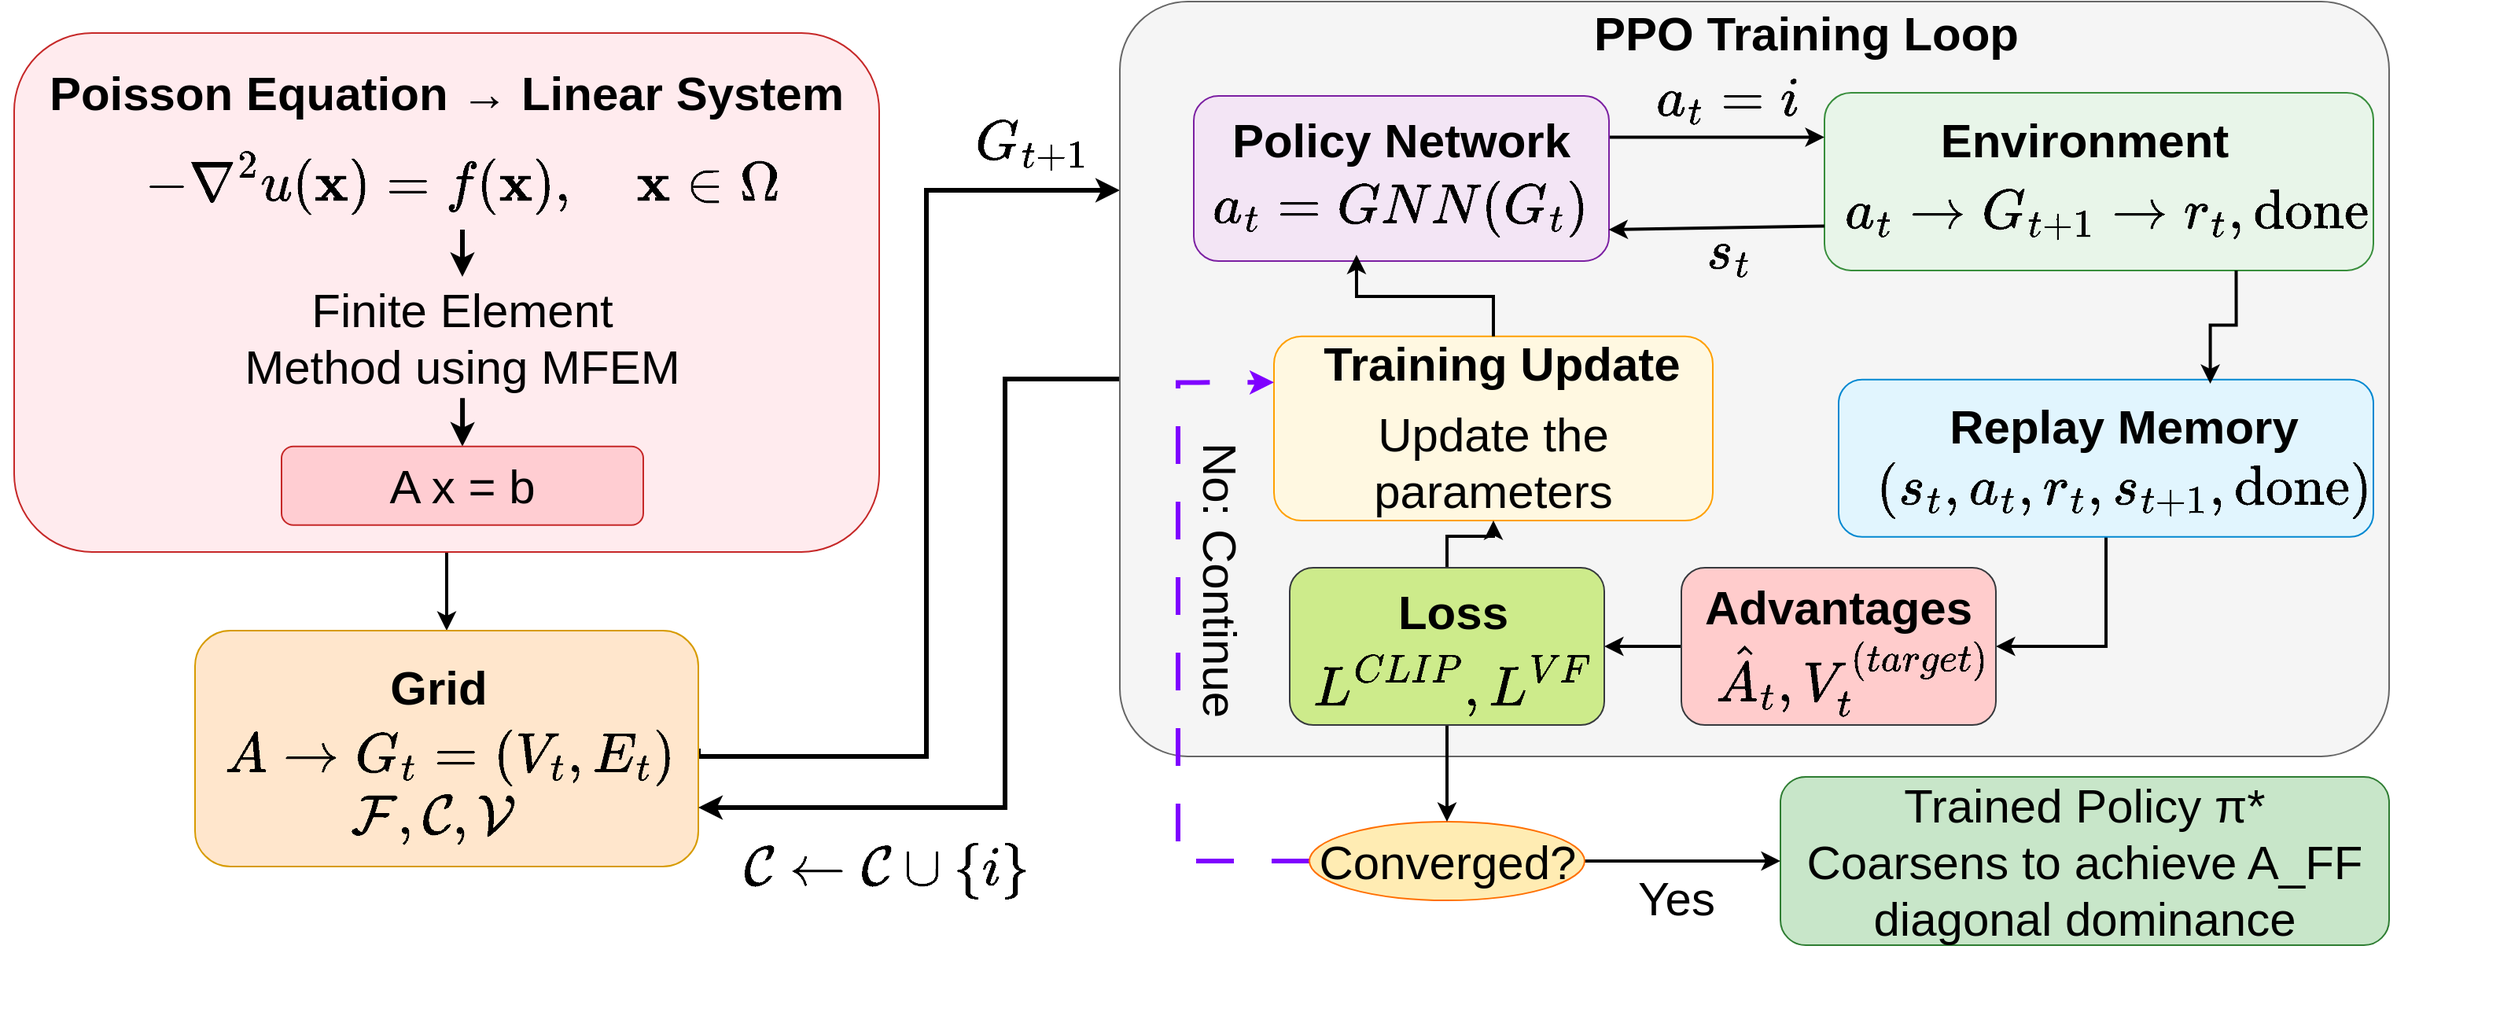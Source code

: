<mxfile version="28.0.7">
  <diagram name="Page-1" id="h0d4ksvBFhW0azYrWCu7">
    <mxGraphModel dx="808" dy="945" grid="1" gridSize="10" guides="1" tooltips="1" connect="1" arrows="1" fold="1" page="1" pageScale="1" pageWidth="850" pageHeight="1100" math="1" shadow="0">
      <root>
        <mxCell id="0" />
        <mxCell id="1" parent="0" />
        <mxCell id="kZOxa4oMpen5Zl6N6VFC-30" style="edgeStyle=orthogonalEdgeStyle;rounded=0;orthogonalLoop=1;jettySize=auto;html=1;exitX=0.5;exitY=1;exitDx=0;exitDy=0;entryX=0.5;entryY=0;entryDx=0;entryDy=0;strokeWidth=2;fontSize=30;" parent="1" source="kZOxa4oMpen5Zl6N6VFC-2" target="kZOxa4oMpen5Zl6N6VFC-26" edge="1">
          <mxGeometry relative="1" as="geometry" />
        </mxCell>
        <mxCell id="kZOxa4oMpen5Zl6N6VFC-2" value="" style="rounded=1;whiteSpace=wrap;html=1;fillColor=#ffebee;strokeColor=#c62828;strokeWidth=1;fontSize=30;" parent="1" vertex="1">
          <mxGeometry x="1450" y="40" width="550" height="330" as="geometry" />
        </mxCell>
        <mxCell id="kZOxa4oMpen5Zl6N6VFC-3" value="Poisson Equation → Linear System" style="text;html=1;strokeColor=none;fillColor=none;align=center;verticalAlign=middle;whiteSpace=wrap;rounded=0;fontSize=30;fontStyle=1" parent="1" vertex="1">
          <mxGeometry x="1441.25" y="63" width="568" height="30" as="geometry" />
        </mxCell>
        <mxCell id="W8yTyardiGkAN3yoenl7-4" style="edgeStyle=orthogonalEdgeStyle;rounded=0;orthogonalLoop=1;jettySize=auto;html=1;exitX=0.5;exitY=1;exitDx=0;exitDy=0;entryX=0.5;entryY=0;entryDx=0;entryDy=0;strokeWidth=3;" edge="1" parent="1" source="kZOxa4oMpen5Zl6N6VFC-4" target="kZOxa4oMpen5Zl6N6VFC-6">
          <mxGeometry relative="1" as="geometry" />
        </mxCell>
        <mxCell id="kZOxa4oMpen5Zl6N6VFC-4" value="$$&lt;br&gt;-\nabla^2 u(\mathbf{x}) = f(\mathbf{x}), &lt;br&gt;\quad \mathbf{x} \in \Omega&lt;br&gt;$$" style="text;html=1;strokeColor=none;fillColor=none;align=center;verticalAlign=middle;whiteSpace=wrap;rounded=0;fontSize=30;" parent="1" vertex="1">
          <mxGeometry x="1518" y="105" width="434" height="60" as="geometry" />
        </mxCell>
        <mxCell id="W8yTyardiGkAN3yoenl7-3" value="" style="edgeStyle=orthogonalEdgeStyle;rounded=0;orthogonalLoop=1;jettySize=auto;html=1;strokeWidth=3;" edge="1" parent="1" source="kZOxa4oMpen5Zl6N6VFC-6" target="kZOxa4oMpen5Zl6N6VFC-8">
          <mxGeometry relative="1" as="geometry" />
        </mxCell>
        <mxCell id="kZOxa4oMpen5Zl6N6VFC-6" value="Finite Element Method using MFEM" style="text;html=1;strokeColor=none;fillColor=none;align=center;verticalAlign=middle;whiteSpace=wrap;rounded=0;fontSize=30;" parent="1" vertex="1">
          <mxGeometry x="1594.25" y="195" width="281.5" height="77.12" as="geometry" />
        </mxCell>
        <mxCell id="kZOxa4oMpen5Zl6N6VFC-8" value="A x = b" style="rounded=1;whiteSpace=wrap;html=1;fillColor=#ffcdd2;strokeColor=#c62828;fontSize=30;" parent="1" vertex="1">
          <mxGeometry x="1620" y="302.88" width="230" height="50" as="geometry" />
        </mxCell>
        <mxCell id="W8yTyardiGkAN3yoenl7-6" style="edgeStyle=orthogonalEdgeStyle;rounded=0;orthogonalLoop=1;jettySize=auto;html=1;exitX=1;exitY=0.5;exitDx=0;exitDy=0;entryX=0;entryY=0.25;entryDx=0;entryDy=0;strokeWidth=3;" edge="1" parent="1" source="kZOxa4oMpen5Zl6N6VFC-26" target="kZOxa4oMpen5Zl6N6VFC-37">
          <mxGeometry relative="1" as="geometry">
            <Array as="points">
              <mxPoint x="2030" y="500" />
              <mxPoint x="2030" y="140" />
            </Array>
          </mxGeometry>
        </mxCell>
        <mxCell id="kZOxa4oMpen5Zl6N6VFC-26" value="" style="rounded=1;whiteSpace=wrap;html=1;fillColor=#ffe6cc;strokeColor=#d79b00;strokeWidth=1;fontSize=30;" parent="1" vertex="1">
          <mxGeometry x="1565" y="420" width="320" height="150" as="geometry" />
        </mxCell>
        <mxCell id="kZOxa4oMpen5Zl6N6VFC-27" value="Grid" style="text;html=1;strokeColor=none;fillColor=none;align=center;verticalAlign=middle;whiteSpace=wrap;rounded=0;fontSize=30;fontStyle=1" parent="1" vertex="1">
          <mxGeometry x="1674.5" y="441" width="90" height="30" as="geometry" />
        </mxCell>
        <mxCell id="kZOxa4oMpen5Zl6N6VFC-28" value="$$A \rightarrow G_t=(V_t,E_t)$$" style="text;html=1;align=center;verticalAlign=middle;whiteSpace=wrap;rounded=0;fontSize=30;" parent="1" vertex="1">
          <mxGeometry x="1634.75" y="485" width="183.5" height="30" as="geometry" />
        </mxCell>
        <mxCell id="kZOxa4oMpen5Zl6N6VFC-29" value="$$\mathcal{F},\mathcal{C},\mathcal{V}$$" style="text;html=1;align=center;verticalAlign=middle;whiteSpace=wrap;rounded=0;fontSize=30;" parent="1" vertex="1">
          <mxGeometry x="1686" y="524" width="60" height="30" as="geometry" />
        </mxCell>
        <mxCell id="W8yTyardiGkAN3yoenl7-7" style="edgeStyle=orthogonalEdgeStyle;rounded=0;orthogonalLoop=1;jettySize=auto;html=1;exitX=0;exitY=0.5;exitDx=0;exitDy=0;entryX=1;entryY=0.75;entryDx=0;entryDy=0;strokeWidth=3;" edge="1" parent="1" source="kZOxa4oMpen5Zl6N6VFC-37" target="kZOxa4oMpen5Zl6N6VFC-26">
          <mxGeometry relative="1" as="geometry">
            <Array as="points">
              <mxPoint x="2080" y="260" />
              <mxPoint x="2080" y="533" />
            </Array>
          </mxGeometry>
        </mxCell>
        <mxCell id="kZOxa4oMpen5Zl6N6VFC-37" value="" style="rounded=1;whiteSpace=wrap;html=1;fillColor=#f5f5f5;strokeColor=#666666;strokeWidth=1;arcSize=9;fontColor=#333333;fillStyle=auto;fontSize=30;" parent="1" vertex="1">
          <mxGeometry x="2153" y="20" width="807" height="480" as="geometry" />
        </mxCell>
        <mxCell id="kZOxa4oMpen5Zl6N6VFC-38" value="PPO Training Loop" style="text;html=1;align=center;verticalAlign=middle;whiteSpace=wrap;rounded=0;fontSize=30;fontStyle=1" parent="1" vertex="1">
          <mxGeometry x="2409" y="25" width="361" height="30" as="geometry" />
        </mxCell>
        <mxCell id="kZOxa4oMpen5Zl6N6VFC-40" value="" style="rounded=1;whiteSpace=wrap;html=1;fillColor=#e8f5e9;strokeColor=#388e3c;strokeWidth=1;fontSize=30;" parent="1" vertex="1">
          <mxGeometry x="2601" y="78" width="349" height="113" as="geometry" />
        </mxCell>
        <mxCell id="kZOxa4oMpen5Zl6N6VFC-41" value="Environment" style="text;html=1;strokeColor=none;fillColor=none;align=center;verticalAlign=middle;whiteSpace=wrap;rounded=0;fontSize=30;fontStyle=1" parent="1" vertex="1">
          <mxGeometry x="2653" y="91.5" width="226.5" height="33" as="geometry" />
        </mxCell>
        <mxCell id="kZOxa4oMpen5Zl6N6VFC-42" style="edgeStyle=orthogonalEdgeStyle;rounded=0;orthogonalLoop=1;jettySize=auto;html=1;exitX=1;exitY=0.25;exitDx=0;exitDy=0;entryX=0;entryY=0.25;entryDx=0;entryDy=0;strokeWidth=2;fontSize=30;" parent="1" source="kZOxa4oMpen5Zl6N6VFC-43" target="kZOxa4oMpen5Zl6N6VFC-40" edge="1">
          <mxGeometry relative="1" as="geometry" />
        </mxCell>
        <mxCell id="kZOxa4oMpen5Zl6N6VFC-43" value="" style="rounded=1;whiteSpace=wrap;html=1;fillColor=#f3e5f5;strokeColor=#7b1fa2;strokeWidth=1;fontSize=30;fontStyle=1" parent="1" vertex="1">
          <mxGeometry x="2200" y="80" width="264" height="105" as="geometry" />
        </mxCell>
        <mxCell id="kZOxa4oMpen5Zl6N6VFC-77" style="edgeStyle=orthogonalEdgeStyle;rounded=0;orthogonalLoop=1;jettySize=auto;html=1;exitX=0.5;exitY=1;exitDx=0;exitDy=0;entryX=1;entryY=0.5;entryDx=0;entryDy=0;strokeWidth=2;fontSize=30;" parent="1" source="kZOxa4oMpen5Zl6N6VFC-45" target="kZOxa4oMpen5Zl6N6VFC-74" edge="1">
          <mxGeometry relative="1" as="geometry" />
        </mxCell>
        <mxCell id="kZOxa4oMpen5Zl6N6VFC-45" value="" style="rounded=1;whiteSpace=wrap;html=1;fillColor=#e1f5fe;strokeColor=#0288d1;strokeWidth=1;fontSize=30;" parent="1" vertex="1">
          <mxGeometry x="2610" y="260.38" width="340" height="100" as="geometry" />
        </mxCell>
        <mxCell id="kZOxa4oMpen5Zl6N6VFC-46" value="Replay Memory" style="text;html=1;strokeColor=none;fillColor=none;align=center;verticalAlign=middle;whiteSpace=wrap;rounded=0;fontSize=30;fontStyle=1" parent="1" vertex="1">
          <mxGeometry x="2673" y="280.38" width="237" height="20" as="geometry" />
        </mxCell>
        <mxCell id="kZOxa4oMpen5Zl6N6VFC-49" value="" style="rounded=1;whiteSpace=wrap;html=1;fillColor=#fff8e1;strokeColor=#ffa000;strokeWidth=1;fontSize=30;" parent="1" vertex="1">
          <mxGeometry x="2251" y="232.88" width="279" height="117.12" as="geometry" />
        </mxCell>
        <mxCell id="kZOxa4oMpen5Zl6N6VFC-50" value="Training Update" style="text;html=1;strokeColor=none;fillColor=none;align=center;verticalAlign=middle;whiteSpace=wrap;rounded=0;fontSize=30;fontStyle=1" parent="1" vertex="1">
          <mxGeometry x="2268.75" y="240.38" width="253.5" height="20" as="geometry" />
        </mxCell>
        <mxCell id="kZOxa4oMpen5Zl6N6VFC-52" value="Trained Policy π*&lt;br&gt;Coarsens to achieve A_FF diagonal dominance" style="rounded=1;whiteSpace=wrap;html=1;fillColor=#c8e6c9;strokeColor=#2e7d32;strokeWidth=1;fontSize=30;" parent="1" vertex="1">
          <mxGeometry x="2573" y="513" width="387" height="107" as="geometry" />
        </mxCell>
        <mxCell id="kZOxa4oMpen5Zl6N6VFC-53" value="$$a_t = i$$" style="text;html=1;strokeColor=none;fillColor=none;align=center;verticalAlign=middle;whiteSpace=wrap;rounded=0;fontSize=30;fontStyle=1" parent="1" vertex="1">
          <mxGeometry x="2510" y="71" width="60" height="22" as="geometry" />
        </mxCell>
        <mxCell id="kZOxa4oMpen5Zl6N6VFC-54" value="$$\mathcal{C} \leftarrow \mathcal{C} \cup \{i\}&lt;br&gt;&amp;nbsp;$$" style="text;html=1;strokeColor=none;fillColor=none;align=center;verticalAlign=middle;whiteSpace=wrap;rounded=0;fontSize=30;fontStyle=1" parent="1" vertex="1">
          <mxGeometry x="1952" y="556.5" width="105" height="30" as="geometry" />
        </mxCell>
        <mxCell id="kZOxa4oMpen5Zl6N6VFC-55" value="$$G_{t+1}$$" style="text;html=1;strokeColor=none;fillColor=none;align=center;verticalAlign=middle;whiteSpace=wrap;rounded=0;fontSize=30;fontStyle=1" parent="1" vertex="1">
          <mxGeometry x="2069" y="90" width="56.5" height="40" as="geometry" />
        </mxCell>
        <mxCell id="kZOxa4oMpen5Zl6N6VFC-57" value="No: Continue" style="text;html=1;strokeColor=none;fillColor=none;align=left;verticalAlign=middle;whiteSpace=wrap;rounded=0;fontSize=30;rotation=90;" parent="1" vertex="1">
          <mxGeometry x="2110" y="395" width="213.5" height="20" as="geometry" />
        </mxCell>
        <mxCell id="kZOxa4oMpen5Zl6N6VFC-58" value="Yes" style="text;html=1;strokeColor=none;fillColor=none;align=center;verticalAlign=middle;whiteSpace=wrap;rounded=0;fontSize=30;" parent="1" vertex="1">
          <mxGeometry x="2492.25" y="580" width="30" height="20" as="geometry" />
        </mxCell>
        <mxCell id="kZOxa4oMpen5Zl6N6VFC-71" style="edgeStyle=orthogonalEdgeStyle;rounded=0;orthogonalLoop=1;jettySize=auto;html=1;exitX=1;exitY=0.5;exitDx=0;exitDy=0;entryX=0;entryY=0.5;entryDx=0;entryDy=0;strokeWidth=2;fontSize=30;" parent="1" source="kZOxa4oMpen5Zl6N6VFC-60" target="kZOxa4oMpen5Zl6N6VFC-52" edge="1">
          <mxGeometry relative="1" as="geometry">
            <mxPoint x="2650" y="550" as="targetPoint" />
          </mxGeometry>
        </mxCell>
        <mxCell id="W8yTyardiGkAN3yoenl7-13" style="edgeStyle=orthogonalEdgeStyle;rounded=0;orthogonalLoop=1;jettySize=auto;html=1;exitX=0;exitY=0.5;exitDx=0;exitDy=0;entryX=0;entryY=0.25;entryDx=0;entryDy=0;dashed=1;dashPattern=8 8;strokeWidth=3;strokeColor=#7F00FF;" edge="1" parent="1" source="kZOxa4oMpen5Zl6N6VFC-60" target="kZOxa4oMpen5Zl6N6VFC-49">
          <mxGeometry relative="1" as="geometry">
            <Array as="points">
              <mxPoint x="2190" y="567" />
              <mxPoint x="2190" y="262" />
            </Array>
          </mxGeometry>
        </mxCell>
        <mxCell id="kZOxa4oMpen5Zl6N6VFC-60" value="Converged?" style="ellipse;whiteSpace=wrap;html=1;fillColor=#ffecb3;strokeColor=#ff6f00;strokeWidth=1;fontSize=30;" parent="1" vertex="1">
          <mxGeometry x="2273.5" y="541.5" width="175" height="50" as="geometry" />
        </mxCell>
        <mxCell id="kZOxa4oMpen5Zl6N6VFC-61" value="$$a_t \rightarrow G_{t+1} \rightarrow r_t, \text{done}$$" style="text;html=1;strokeColor=none;fillColor=none;align=left;verticalAlign=middle;whiteSpace=wrap;rounded=0;fontSize=30;" parent="1" vertex="1">
          <mxGeometry x="2611.5" y="122" width="338.5" height="63" as="geometry" />
        </mxCell>
        <mxCell id="kZOxa4oMpen5Zl6N6VFC-62" value="$$(s_t,a_t,r_t,s_{t+1},\text{done})$$" style="text;html=1;strokeColor=none;fillColor=none;align=center;verticalAlign=middle;whiteSpace=wrap;rounded=0;fontSize=30;" parent="1" vertex="1">
          <mxGeometry x="2739" y="320.0" width="105" height="20" as="geometry" />
        </mxCell>
        <mxCell id="kZOxa4oMpen5Zl6N6VFC-64" value="$$s_t$$" style="text;html=1;strokeColor=none;fillColor=none;align=center;verticalAlign=middle;whiteSpace=wrap;rounded=0;fontSize=30;strokeWidth=2;" parent="1" vertex="1">
          <mxGeometry x="2510" y="169" width="60" height="20" as="geometry" />
        </mxCell>
        <mxCell id="kZOxa4oMpen5Zl6N6VFC-90" style="edgeStyle=orthogonalEdgeStyle;rounded=0;orthogonalLoop=1;jettySize=auto;html=1;exitX=0;exitY=0.5;exitDx=0;exitDy=0;entryX=1;entryY=0.5;entryDx=0;entryDy=0;strokeWidth=2;fontSize=30;" parent="1" source="kZOxa4oMpen5Zl6N6VFC-74" target="kZOxa4oMpen5Zl6N6VFC-81" edge="1">
          <mxGeometry relative="1" as="geometry" />
        </mxCell>
        <mxCell id="kZOxa4oMpen5Zl6N6VFC-74" value="" style="rounded=1;whiteSpace=wrap;html=1;fillColor=#ffcccc;strokeColor=#36393d;strokeWidth=1;fontSize=30;" parent="1" vertex="1">
          <mxGeometry x="2510" y="380" width="200" height="100" as="geometry" />
        </mxCell>
        <mxCell id="kZOxa4oMpen5Zl6N6VFC-75" value="Advantages" style="text;html=1;strokeColor=none;fillColor=none;align=center;verticalAlign=middle;whiteSpace=wrap;rounded=0;fontSize=30;fontStyle=1" parent="1" vertex="1">
          <mxGeometry x="2535" y="390" width="150" height="30" as="geometry" />
        </mxCell>
        <mxCell id="kZOxa4oMpen5Zl6N6VFC-76" value="$$\hat{A}_t, V^{(target)}_t$$" style="text;html=1;strokeColor=none;fillColor=none;align=center;verticalAlign=middle;whiteSpace=wrap;rounded=0;fontSize=30;" parent="1" vertex="1">
          <mxGeometry x="2557.5" y="435" width="122.5" height="30" as="geometry" />
        </mxCell>
        <mxCell id="kZOxa4oMpen5Zl6N6VFC-78" style="edgeStyle=orthogonalEdgeStyle;rounded=0;orthogonalLoop=1;jettySize=auto;html=1;exitX=0.75;exitY=1;exitDx=0;exitDy=0;entryX=0.695;entryY=0.026;entryDx=0;entryDy=0;entryPerimeter=0;strokeWidth=2;fontSize=30;" parent="1" source="kZOxa4oMpen5Zl6N6VFC-40" target="kZOxa4oMpen5Zl6N6VFC-45" edge="1">
          <mxGeometry relative="1" as="geometry" />
        </mxCell>
        <mxCell id="kZOxa4oMpen5Zl6N6VFC-79" value="Policy Network" style="text;html=1;strokeColor=none;fillColor=none;align=center;verticalAlign=middle;whiteSpace=wrap;rounded=0;fontSize=30;fontStyle=1" parent="1" vertex="1">
          <mxGeometry x="2210" y="93" width="243.5" height="30" as="geometry" />
        </mxCell>
        <mxCell id="kZOxa4oMpen5Zl6N6VFC-80" value="$$a_t = GNN(G_t)$$" style="text;html=1;strokeColor=none;fillColor=none;align=left;verticalAlign=middle;whiteSpace=wrap;rounded=0;fontSize=30;" parent="1" vertex="1">
          <mxGeometry x="2210" y="119" width="169" height="63" as="geometry" />
        </mxCell>
        <mxCell id="kZOxa4oMpen5Zl6N6VFC-86" style="edgeStyle=orthogonalEdgeStyle;rounded=0;orthogonalLoop=1;jettySize=auto;html=1;exitX=0.5;exitY=0;exitDx=0;exitDy=0;entryX=0.5;entryY=1;entryDx=0;entryDy=0;strokeWidth=2;fontSize=30;" parent="1" source="kZOxa4oMpen5Zl6N6VFC-81" target="kZOxa4oMpen5Zl6N6VFC-49" edge="1">
          <mxGeometry relative="1" as="geometry" />
        </mxCell>
        <mxCell id="kZOxa4oMpen5Zl6N6VFC-98" style="edgeStyle=orthogonalEdgeStyle;rounded=0;orthogonalLoop=1;jettySize=auto;html=1;exitX=0.5;exitY=1;exitDx=0;exitDy=0;entryX=0.5;entryY=0;entryDx=0;entryDy=0;strokeWidth=2;fontSize=30;" parent="1" source="kZOxa4oMpen5Zl6N6VFC-81" target="kZOxa4oMpen5Zl6N6VFC-60" edge="1">
          <mxGeometry relative="1" as="geometry" />
        </mxCell>
        <mxCell id="kZOxa4oMpen5Zl6N6VFC-81" value="" style="rounded=1;whiteSpace=wrap;html=1;fillColor=#cdeb8b;strokeColor=#36393d;strokeWidth=1;fontSize=30;" parent="1" vertex="1">
          <mxGeometry x="2261" y="380" width="200" height="100" as="geometry" />
        </mxCell>
        <mxCell id="kZOxa4oMpen5Zl6N6VFC-82" value="Loss" style="text;html=1;strokeColor=none;fillColor=none;align=center;verticalAlign=middle;whiteSpace=wrap;rounded=0;fontSize=30;fontStyle=1" parent="1" vertex="1">
          <mxGeometry x="2299.5" y="390" width="130" height="35" as="geometry" />
        </mxCell>
        <mxCell id="kZOxa4oMpen5Zl6N6VFC-83" value="$$L^{CLIP}, L^{VF}$$" style="text;html=1;strokeColor=none;fillColor=none;align=center;verticalAlign=middle;whiteSpace=wrap;rounded=0;fontSize=30;" parent="1" vertex="1">
          <mxGeometry x="2312" y="445" width="105" height="20" as="geometry" />
        </mxCell>
        <mxCell id="kZOxa4oMpen5Zl6N6VFC-88" value="Update the parameters" style="text;html=1;strokeColor=none;fillColor=none;align=center;verticalAlign=middle;whiteSpace=wrap;rounded=0;fontSize=30;" parent="1" vertex="1">
          <mxGeometry x="2276" y="302.88" width="229" height="20" as="geometry" />
        </mxCell>
        <mxCell id="kZOxa4oMpen5Zl6N6VFC-89" style="edgeStyle=orthogonalEdgeStyle;rounded=0;orthogonalLoop=1;jettySize=auto;html=1;exitX=0.5;exitY=0;exitDx=0;exitDy=0;entryX=0.553;entryY=0.984;entryDx=0;entryDy=0;entryPerimeter=0;strokeWidth=2;fontSize=30;" parent="1" source="kZOxa4oMpen5Zl6N6VFC-49" target="kZOxa4oMpen5Zl6N6VFC-80" edge="1">
          <mxGeometry relative="1" as="geometry" />
        </mxCell>
        <mxCell id="W8yTyardiGkAN3yoenl7-11" style="rounded=0;orthogonalLoop=1;jettySize=auto;html=1;exitX=0;exitY=0.75;exitDx=0;exitDy=0;entryX=0.999;entryY=0.81;entryDx=0;entryDy=0;entryPerimeter=0;strokeWidth=2;" edge="1" parent="1" source="kZOxa4oMpen5Zl6N6VFC-40" target="kZOxa4oMpen5Zl6N6VFC-43">
          <mxGeometry relative="1" as="geometry" />
        </mxCell>
      </root>
    </mxGraphModel>
  </diagram>
</mxfile>

